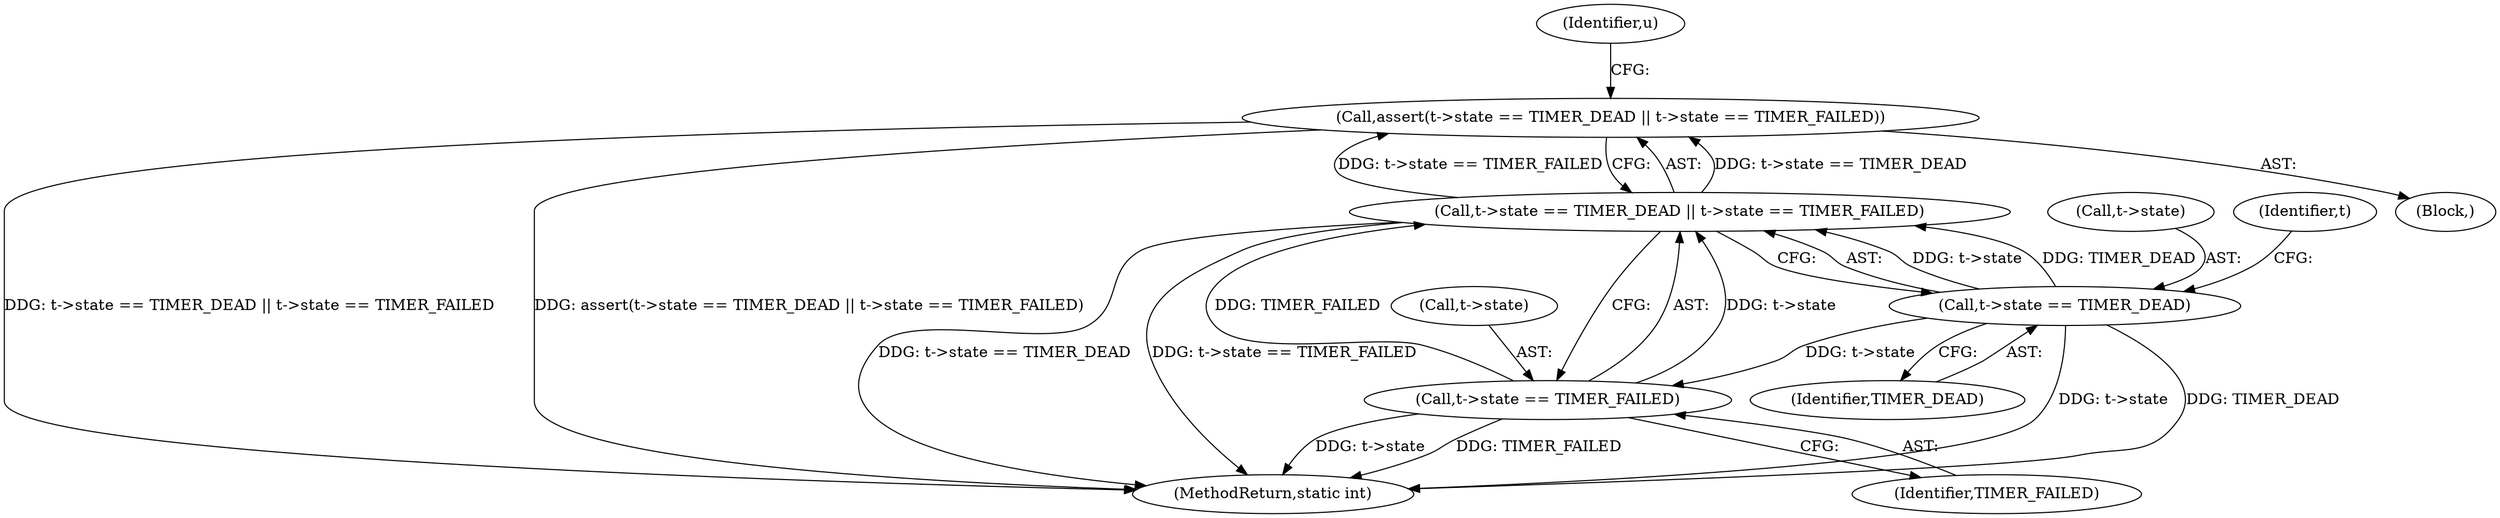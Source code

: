 digraph "0_systemd_ee735086f8670be1591fa9593e80dd60163a7a2f_2@API" {
"1000113" [label="(Call,assert(t->state == TIMER_DEAD || t->state == TIMER_FAILED))"];
"1000114" [label="(Call,t->state == TIMER_DEAD || t->state == TIMER_FAILED)"];
"1000115" [label="(Call,t->state == TIMER_DEAD)"];
"1000120" [label="(Call,t->state == TIMER_FAILED)"];
"1000113" [label="(Call,assert(t->state == TIMER_DEAD || t->state == TIMER_FAILED))"];
"1000116" [label="(Call,t->state)"];
"1000201" [label="(MethodReturn,static int)"];
"1000124" [label="(Identifier,TIMER_FAILED)"];
"1000115" [label="(Call,t->state == TIMER_DEAD)"];
"1000122" [label="(Identifier,t)"];
"1000119" [label="(Identifier,TIMER_DEAD)"];
"1000114" [label="(Call,t->state == TIMER_DEAD || t->state == TIMER_FAILED)"];
"1000121" [label="(Call,t->state)"];
"1000120" [label="(Call,t->state == TIMER_FAILED)"];
"1000104" [label="(Block,)"];
"1000129" [label="(Identifier,u)"];
"1000113" -> "1000104"  [label="AST: "];
"1000113" -> "1000114"  [label="CFG: "];
"1000114" -> "1000113"  [label="AST: "];
"1000129" -> "1000113"  [label="CFG: "];
"1000113" -> "1000201"  [label="DDG: t->state == TIMER_DEAD || t->state == TIMER_FAILED"];
"1000113" -> "1000201"  [label="DDG: assert(t->state == TIMER_DEAD || t->state == TIMER_FAILED)"];
"1000114" -> "1000113"  [label="DDG: t->state == TIMER_DEAD"];
"1000114" -> "1000113"  [label="DDG: t->state == TIMER_FAILED"];
"1000114" -> "1000115"  [label="CFG: "];
"1000114" -> "1000120"  [label="CFG: "];
"1000115" -> "1000114"  [label="AST: "];
"1000120" -> "1000114"  [label="AST: "];
"1000114" -> "1000201"  [label="DDG: t->state == TIMER_DEAD"];
"1000114" -> "1000201"  [label="DDG: t->state == TIMER_FAILED"];
"1000115" -> "1000114"  [label="DDG: t->state"];
"1000115" -> "1000114"  [label="DDG: TIMER_DEAD"];
"1000120" -> "1000114"  [label="DDG: t->state"];
"1000120" -> "1000114"  [label="DDG: TIMER_FAILED"];
"1000115" -> "1000119"  [label="CFG: "];
"1000116" -> "1000115"  [label="AST: "];
"1000119" -> "1000115"  [label="AST: "];
"1000122" -> "1000115"  [label="CFG: "];
"1000115" -> "1000201"  [label="DDG: TIMER_DEAD"];
"1000115" -> "1000201"  [label="DDG: t->state"];
"1000115" -> "1000120"  [label="DDG: t->state"];
"1000120" -> "1000124"  [label="CFG: "];
"1000121" -> "1000120"  [label="AST: "];
"1000124" -> "1000120"  [label="AST: "];
"1000120" -> "1000201"  [label="DDG: t->state"];
"1000120" -> "1000201"  [label="DDG: TIMER_FAILED"];
}
